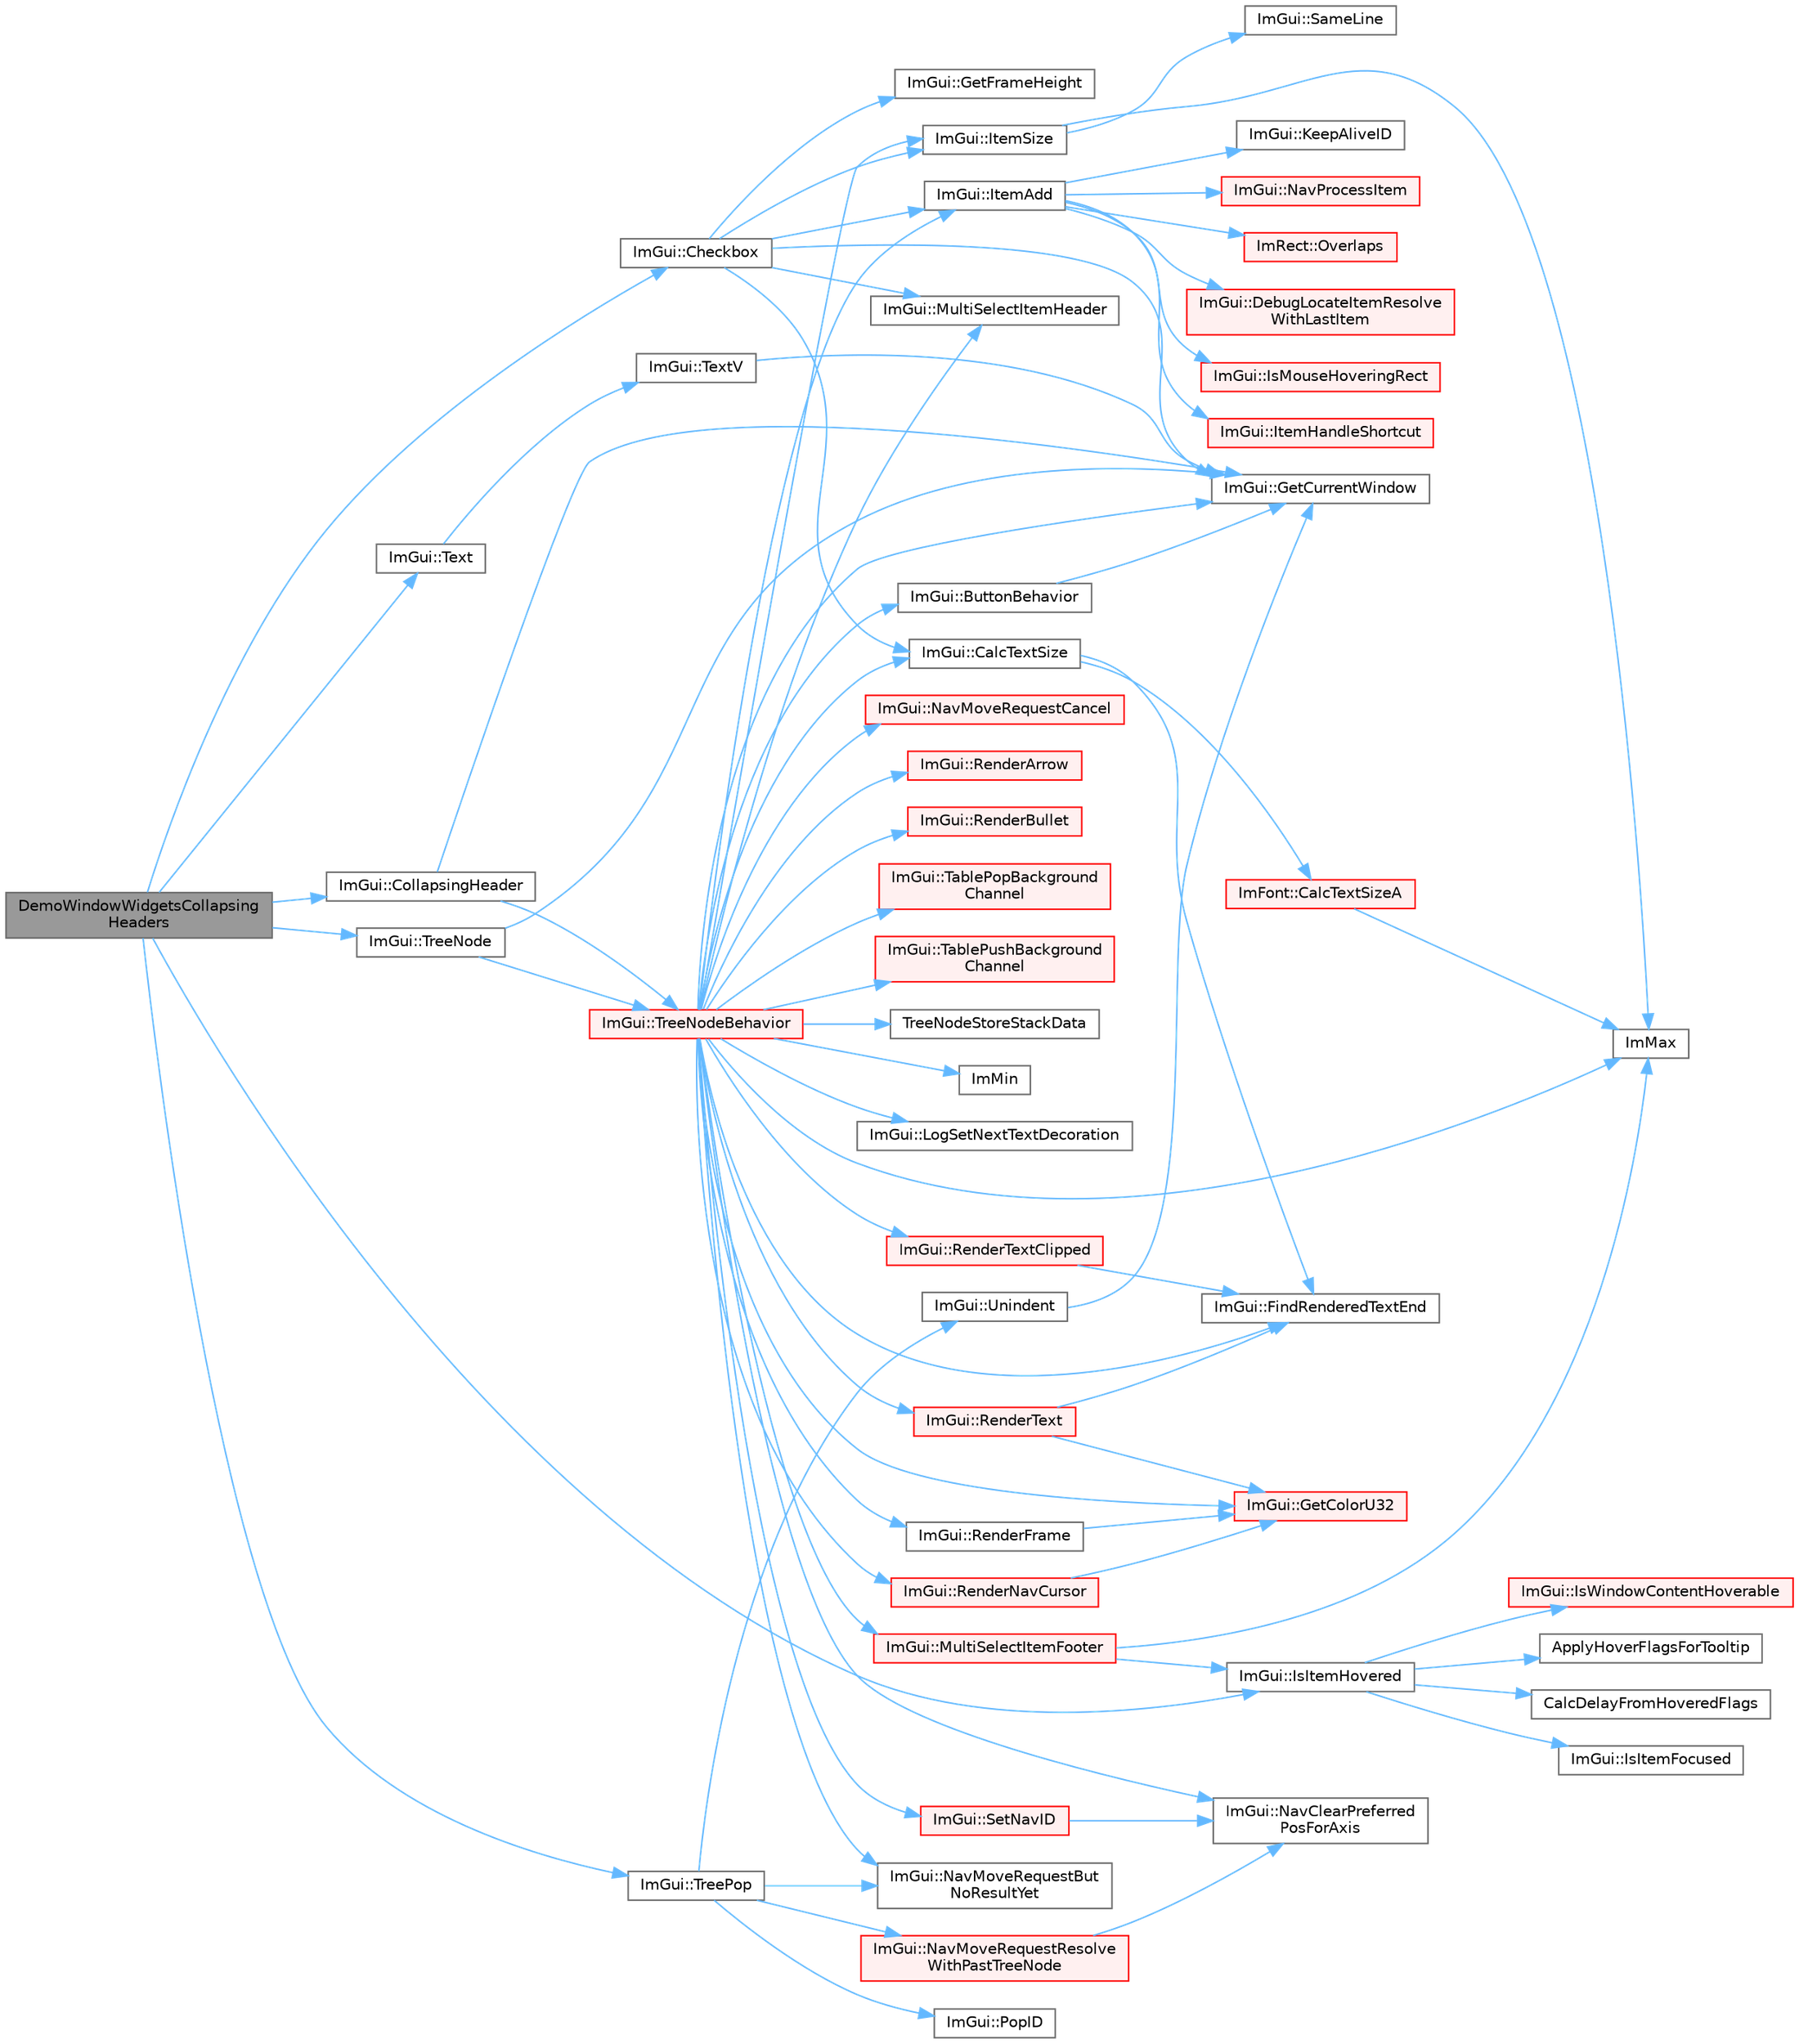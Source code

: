 digraph "DemoWindowWidgetsCollapsingHeaders"
{
 // LATEX_PDF_SIZE
  bgcolor="transparent";
  edge [fontname=Helvetica,fontsize=10,labelfontname=Helvetica,labelfontsize=10];
  node [fontname=Helvetica,fontsize=10,shape=box,height=0.2,width=0.4];
  rankdir="LR";
  Node1 [id="Node000001",label="DemoWindowWidgetsCollapsing\lHeaders",height=0.2,width=0.4,color="gray40", fillcolor="grey60", style="filled", fontcolor="black",tooltip=" "];
  Node1 -> Node2 [id="edge1_Node000001_Node000002",color="steelblue1",style="solid",tooltip=" "];
  Node2 [id="Node000002",label="ImGui::Checkbox",height=0.2,width=0.4,color="grey40", fillcolor="white", style="filled",URL="$namespace_im_gui.html#a57d73c1d0ef807fef734d91024092027",tooltip=" "];
  Node2 -> Node3 [id="edge2_Node000002_Node000003",color="steelblue1",style="solid",tooltip=" "];
  Node3 [id="Node000003",label="ImGui::CalcTextSize",height=0.2,width=0.4,color="grey40", fillcolor="white", style="filled",URL="$namespace_im_gui.html#a848b9db6cc4a186751c0ecebcaadc33b",tooltip=" "];
  Node3 -> Node4 [id="edge3_Node000003_Node000004",color="steelblue1",style="solid",tooltip=" "];
  Node4 [id="Node000004",label="ImFont::CalcTextSizeA",height=0.2,width=0.4,color="red", fillcolor="#FFF0F0", style="filled",URL="$struct_im_font.html#a418146c00c3dee351a411b952cce5175",tooltip=" "];
  Node4 -> Node11 [id="edge4_Node000004_Node000011",color="steelblue1",style="solid",tooltip=" "];
  Node11 [id="Node000011",label="ImMax",height=0.2,width=0.4,color="grey40", fillcolor="white", style="filled",URL="$imgui__internal_8h.html#a7667efd95147d0422f140917c71a9226",tooltip=" "];
  Node3 -> Node12 [id="edge5_Node000003_Node000012",color="steelblue1",style="solid",tooltip=" "];
  Node12 [id="Node000012",label="ImGui::FindRenderedTextEnd",height=0.2,width=0.4,color="grey40", fillcolor="white", style="filled",URL="$namespace_im_gui.html#a7671e1dbc803a31b06081b52a771d83f",tooltip=" "];
  Node2 -> Node13 [id="edge6_Node000002_Node000013",color="steelblue1",style="solid",tooltip=" "];
  Node13 [id="Node000013",label="ImGui::GetCurrentWindow",height=0.2,width=0.4,color="grey40", fillcolor="white", style="filled",URL="$namespace_im_gui.html#ac452417b5004ca16a814a72cff153526",tooltip=" "];
  Node2 -> Node14 [id="edge7_Node000002_Node000014",color="steelblue1",style="solid",tooltip=" "];
  Node14 [id="Node000014",label="ImGui::GetFrameHeight",height=0.2,width=0.4,color="grey40", fillcolor="white", style="filled",URL="$namespace_im_gui.html#ae560f17cf3262017cee888d1eb77f294",tooltip=" "];
  Node2 -> Node15 [id="edge8_Node000002_Node000015",color="steelblue1",style="solid",tooltip=" "];
  Node15 [id="Node000015",label="ImGui::ItemAdd",height=0.2,width=0.4,color="grey40", fillcolor="white", style="filled",URL="$namespace_im_gui.html#a0c2ccafc8d403c02a6590ac21157b9ac",tooltip=" "];
  Node15 -> Node16 [id="edge9_Node000015_Node000016",color="steelblue1",style="solid",tooltip=" "];
  Node16 [id="Node000016",label="ImGui::DebugLocateItemResolve\lWithLastItem",height=0.2,width=0.4,color="red", fillcolor="#FFF0F0", style="filled",URL="$namespace_im_gui.html#ae8ab0d7dfc90af8e82db3ed9e7829219",tooltip=" "];
  Node15 -> Node39 [id="edge10_Node000015_Node000039",color="steelblue1",style="solid",tooltip=" "];
  Node39 [id="Node000039",label="ImGui::IsMouseHoveringRect",height=0.2,width=0.4,color="red", fillcolor="#FFF0F0", style="filled",URL="$namespace_im_gui.html#ae0b8ea0e06c457316d6aed6c5b2a1c25",tooltip=" "];
  Node15 -> Node43 [id="edge11_Node000015_Node000043",color="steelblue1",style="solid",tooltip=" "];
  Node43 [id="Node000043",label="ImGui::ItemHandleShortcut",height=0.2,width=0.4,color="red", fillcolor="#FFF0F0", style="filled",URL="$namespace_im_gui.html#a338deb537666a886cf3ece08c07e9fa9",tooltip=" "];
  Node15 -> Node46 [id="edge12_Node000015_Node000046",color="steelblue1",style="solid",tooltip=" "];
  Node46 [id="Node000046",label="ImGui::KeepAliveID",height=0.2,width=0.4,color="grey40", fillcolor="white", style="filled",URL="$namespace_im_gui.html#a85a245c78a9f7c351636bdad6e60c488",tooltip=" "];
  Node15 -> Node47 [id="edge13_Node000015_Node000047",color="steelblue1",style="solid",tooltip=" "];
  Node47 [id="Node000047",label="ImGui::NavProcessItem",height=0.2,width=0.4,color="red", fillcolor="#FFF0F0", style="filled",URL="$namespace_im_gui.html#aa217c2f0448788f3c064bf828a8f9d8f",tooltip=" "];
  Node15 -> Node69 [id="edge14_Node000015_Node000069",color="steelblue1",style="solid",tooltip=" "];
  Node69 [id="Node000069",label="ImRect::Overlaps",height=0.2,width=0.4,color="red", fillcolor="#FFF0F0", style="filled",URL="$struct_im_rect.html#a0af3bade3781e5e7c6afdf71ccfb0d43",tooltip=" "];
  Node2 -> Node70 [id="edge15_Node000002_Node000070",color="steelblue1",style="solid",tooltip=" "];
  Node70 [id="Node000070",label="ImGui::ItemSize",height=0.2,width=0.4,color="grey40", fillcolor="white", style="filled",URL="$namespace_im_gui.html#a4b5818a652d943ea54e0cec9fb3943d7",tooltip=" "];
  Node70 -> Node11 [id="edge16_Node000070_Node000011",color="steelblue1",style="solid",tooltip=" "];
  Node70 -> Node71 [id="edge17_Node000070_Node000071",color="steelblue1",style="solid",tooltip=" "];
  Node71 [id="Node000071",label="ImGui::SameLine",height=0.2,width=0.4,color="grey40", fillcolor="white", style="filled",URL="$namespace_im_gui.html#addd433eb3aae59119e341e80db474f66",tooltip=" "];
  Node2 -> Node72 [id="edge18_Node000002_Node000072",color="steelblue1",style="solid",tooltip=" "];
  Node72 [id="Node000072",label="ImGui::MultiSelectItemHeader",height=0.2,width=0.4,color="grey40", fillcolor="white", style="filled",URL="$namespace_im_gui.html#a42a98da805c3612b26b829e0567fdc0f",tooltip=" "];
  Node1 -> Node73 [id="edge19_Node000001_Node000073",color="steelblue1",style="solid",tooltip=" "];
  Node73 [id="Node000073",label="ImGui::CollapsingHeader",height=0.2,width=0.4,color="grey40", fillcolor="white", style="filled",URL="$namespace_im_gui.html#ab52f9e08698c9d64abb05b98f5355146",tooltip=" "];
  Node73 -> Node13 [id="edge20_Node000073_Node000013",color="steelblue1",style="solid",tooltip=" "];
  Node73 -> Node74 [id="edge21_Node000073_Node000074",color="steelblue1",style="solid",tooltip=" "];
  Node74 [id="Node000074",label="ImGui::TreeNodeBehavior",height=0.2,width=0.4,color="red", fillcolor="#FFF0F0", style="filled",URL="$namespace_im_gui.html#a918eabf70d288e93b2519ee1eac2c0b4",tooltip=" "];
  Node74 -> Node75 [id="edge22_Node000074_Node000075",color="steelblue1",style="solid",tooltip=" "];
  Node75 [id="Node000075",label="ImGui::ButtonBehavior",height=0.2,width=0.4,color="grey40", fillcolor="white", style="filled",URL="$namespace_im_gui.html#a65a4f18b1bc8ce0f351687922089f374",tooltip=" "];
  Node75 -> Node13 [id="edge23_Node000075_Node000013",color="steelblue1",style="solid",tooltip=" "];
  Node74 -> Node3 [id="edge24_Node000074_Node000003",color="steelblue1",style="solid",tooltip=" "];
  Node74 -> Node12 [id="edge25_Node000074_Node000012",color="steelblue1",style="solid",tooltip=" "];
  Node74 -> Node76 [id="edge26_Node000074_Node000076",color="steelblue1",style="solid",tooltip=" "];
  Node76 [id="Node000076",label="ImGui::GetColorU32",height=0.2,width=0.4,color="red", fillcolor="#FFF0F0", style="filled",URL="$namespace_im_gui.html#a0de2d9bd347d9866511eb8d014e62556",tooltip=" "];
  Node74 -> Node13 [id="edge27_Node000074_Node000013",color="steelblue1",style="solid",tooltip=" "];
  Node74 -> Node11 [id="edge28_Node000074_Node000011",color="steelblue1",style="solid",tooltip=" "];
  Node74 -> Node10 [id="edge29_Node000074_Node000010",color="steelblue1",style="solid",tooltip=" "];
  Node10 [id="Node000010",label="ImMin",height=0.2,width=0.4,color="grey40", fillcolor="white", style="filled",URL="$imgui__internal_8h.html#a7f9d7828066a9d61b5630adcdf4655d3",tooltip=" "];
  Node74 -> Node15 [id="edge30_Node000074_Node000015",color="steelblue1",style="solid",tooltip=" "];
  Node74 -> Node70 [id="edge31_Node000074_Node000070",color="steelblue1",style="solid",tooltip=" "];
  Node74 -> Node78 [id="edge32_Node000074_Node000078",color="steelblue1",style="solid",tooltip=" "];
  Node78 [id="Node000078",label="ImGui::LogSetNextTextDecoration",height=0.2,width=0.4,color="grey40", fillcolor="white", style="filled",URL="$namespace_im_gui.html#a66bc1e61bff5f2170bcd2d7d071eaa22",tooltip=" "];
  Node74 -> Node79 [id="edge33_Node000074_Node000079",color="steelblue1",style="solid",tooltip=" "];
  Node79 [id="Node000079",label="ImGui::MultiSelectItemFooter",height=0.2,width=0.4,color="red", fillcolor="#FFF0F0", style="filled",URL="$namespace_im_gui.html#a69762bfb0eaf3daa730895737bce05e5",tooltip=" "];
  Node79 -> Node11 [id="edge34_Node000079_Node000011",color="steelblue1",style="solid",tooltip=" "];
  Node79 -> Node86 [id="edge35_Node000079_Node000086",color="steelblue1",style="solid",tooltip=" "];
  Node86 [id="Node000086",label="ImGui::IsItemHovered",height=0.2,width=0.4,color="grey40", fillcolor="white", style="filled",URL="$namespace_im_gui.html#ac9a400eff3a9561d95e80486c52a660b",tooltip=" "];
  Node86 -> Node87 [id="edge36_Node000086_Node000087",color="steelblue1",style="solid",tooltip=" "];
  Node87 [id="Node000087",label="ApplyHoverFlagsForTooltip",height=0.2,width=0.4,color="grey40", fillcolor="white", style="filled",URL="$imgui_8cpp.html#a989cfbd85e6f3d725efd883c4275872e",tooltip=" "];
  Node86 -> Node88 [id="edge37_Node000086_Node000088",color="steelblue1",style="solid",tooltip=" "];
  Node88 [id="Node000088",label="CalcDelayFromHoveredFlags",height=0.2,width=0.4,color="grey40", fillcolor="white", style="filled",URL="$imgui_8cpp.html#a486a2f0ac6b8bc3c18f14d08b3c808d6",tooltip=" "];
  Node86 -> Node89 [id="edge38_Node000086_Node000089",color="steelblue1",style="solid",tooltip=" "];
  Node89 [id="Node000089",label="ImGui::IsItemFocused",height=0.2,width=0.4,color="grey40", fillcolor="white", style="filled",URL="$namespace_im_gui.html#add3290865a67327258c3a32b695adb28",tooltip=" "];
  Node86 -> Node90 [id="edge39_Node000086_Node000090",color="steelblue1",style="solid",tooltip=" "];
  Node90 [id="Node000090",label="ImGui::IsWindowContentHoverable",height=0.2,width=0.4,color="red", fillcolor="#FFF0F0", style="filled",URL="$namespace_im_gui.html#ab3095c274afa3c3d73e1d5cae190f469",tooltip=" "];
  Node74 -> Node72 [id="edge40_Node000074_Node000072",color="steelblue1",style="solid",tooltip=" "];
  Node74 -> Node100 [id="edge41_Node000074_Node000100",color="steelblue1",style="solid",tooltip=" "];
  Node100 [id="Node000100",label="ImGui::NavClearPreferred\lPosForAxis",height=0.2,width=0.4,color="grey40", fillcolor="white", style="filled",URL="$namespace_im_gui.html#a16348f6e2db5310142fff74eeb315929",tooltip=" "];
  Node74 -> Node101 [id="edge42_Node000074_Node000101",color="steelblue1",style="solid",tooltip=" "];
  Node101 [id="Node000101",label="ImGui::NavMoveRequestBut\lNoResultYet",height=0.2,width=0.4,color="grey40", fillcolor="white", style="filled",URL="$namespace_im_gui.html#a3fab98556d11690efd4f7f2fde94968e",tooltip=" "];
  Node74 -> Node102 [id="edge43_Node000074_Node000102",color="steelblue1",style="solid",tooltip=" "];
  Node102 [id="Node000102",label="ImGui::NavMoveRequestCancel",height=0.2,width=0.4,color="red", fillcolor="#FFF0F0", style="filled",URL="$namespace_im_gui.html#a43326bb080d9fa80327ed81d864d8b8d",tooltip=" "];
  Node74 -> Node103 [id="edge44_Node000074_Node000103",color="steelblue1",style="solid",tooltip=" "];
  Node103 [id="Node000103",label="ImGui::RenderArrow",height=0.2,width=0.4,color="red", fillcolor="#FFF0F0", style="filled",URL="$namespace_im_gui.html#a7ec12551caa737505087c80e38b94937",tooltip=" "];
  Node74 -> Node105 [id="edge45_Node000074_Node000105",color="steelblue1",style="solid",tooltip=" "];
  Node105 [id="Node000105",label="ImGui::RenderBullet",height=0.2,width=0.4,color="red", fillcolor="#FFF0F0", style="filled",URL="$namespace_im_gui.html#a46189f75b2e25d595f1e71060d2a2633",tooltip=" "];
  Node74 -> Node110 [id="edge46_Node000074_Node000110",color="steelblue1",style="solid",tooltip=" "];
  Node110 [id="Node000110",label="ImGui::RenderFrame",height=0.2,width=0.4,color="grey40", fillcolor="white", style="filled",URL="$namespace_im_gui.html#a6eb97ff501764c37df4ffd99ebadeba7",tooltip=" "];
  Node110 -> Node76 [id="edge47_Node000110_Node000076",color="steelblue1",style="solid",tooltip=" "];
  Node74 -> Node111 [id="edge48_Node000074_Node000111",color="steelblue1",style="solid",tooltip=" "];
  Node111 [id="Node000111",label="ImGui::RenderNavCursor",height=0.2,width=0.4,color="red", fillcolor="#FFF0F0", style="filled",URL="$namespace_im_gui.html#a2722dcfe26c7f6e8cd522102ef5b7df2",tooltip=" "];
  Node111 -> Node76 [id="edge49_Node000111_Node000076",color="steelblue1",style="solid",tooltip=" "];
  Node74 -> Node113 [id="edge50_Node000074_Node000113",color="steelblue1",style="solid",tooltip=" "];
  Node113 [id="Node000113",label="ImGui::RenderText",height=0.2,width=0.4,color="red", fillcolor="#FFF0F0", style="filled",URL="$namespace_im_gui.html#a9971ce57f2a288ac3a12df886c5550d1",tooltip=" "];
  Node113 -> Node12 [id="edge51_Node000113_Node000012",color="steelblue1",style="solid",tooltip=" "];
  Node113 -> Node76 [id="edge52_Node000113_Node000076",color="steelblue1",style="solid",tooltip=" "];
  Node74 -> Node119 [id="edge53_Node000074_Node000119",color="steelblue1",style="solid",tooltip=" "];
  Node119 [id="Node000119",label="ImGui::RenderTextClipped",height=0.2,width=0.4,color="red", fillcolor="#FFF0F0", style="filled",URL="$namespace_im_gui.html#ab362eafae794c7364a6b96ea06f38eb9",tooltip=" "];
  Node119 -> Node12 [id="edge54_Node000119_Node000012",color="steelblue1",style="solid",tooltip=" "];
  Node74 -> Node121 [id="edge55_Node000074_Node000121",color="steelblue1",style="solid",tooltip=" "];
  Node121 [id="Node000121",label="ImGui::SetNavID",height=0.2,width=0.4,color="red", fillcolor="#FFF0F0", style="filled",URL="$namespace_im_gui.html#a101d94ec7f8e0a219bbaee58558316eb",tooltip=" "];
  Node121 -> Node100 [id="edge56_Node000121_Node000100",color="steelblue1",style="solid",tooltip=" "];
  Node74 -> Node122 [id="edge57_Node000074_Node000122",color="steelblue1",style="solid",tooltip=" "];
  Node122 [id="Node000122",label="ImGui::TablePopBackground\lChannel",height=0.2,width=0.4,color="red", fillcolor="#FFF0F0", style="filled",URL="$namespace_im_gui.html#a4fe11c430ad1b6597d4ffbde7cdf257e",tooltip=" "];
  Node74 -> Node126 [id="edge58_Node000074_Node000126",color="steelblue1",style="solid",tooltip=" "];
  Node126 [id="Node000126",label="ImGui::TablePushBackground\lChannel",height=0.2,width=0.4,color="red", fillcolor="#FFF0F0", style="filled",URL="$namespace_im_gui.html#a6b6e0c511477248e9dd485c359f52eeb",tooltip=" "];
  Node74 -> Node127 [id="edge59_Node000074_Node000127",color="steelblue1",style="solid",tooltip=" "];
  Node127 [id="Node000127",label="TreeNodeStoreStackData",height=0.2,width=0.4,color="grey40", fillcolor="white", style="filled",URL="$imgui__widgets_8cpp.html#a44b00ed4cdc8eace1029e054996d9d28",tooltip=" "];
  Node1 -> Node86 [id="edge60_Node000001_Node000086",color="steelblue1",style="solid",tooltip=" "];
  Node1 -> Node137 [id="edge61_Node000001_Node000137",color="steelblue1",style="solid",tooltip=" "];
  Node137 [id="Node000137",label="ImGui::Text",height=0.2,width=0.4,color="grey40", fillcolor="white", style="filled",URL="$namespace_im_gui.html#a9e7b83611fe441d54fad2effb4bf4965",tooltip=" "];
  Node137 -> Node138 [id="edge62_Node000137_Node000138",color="steelblue1",style="solid",tooltip=" "];
  Node138 [id="Node000138",label="ImGui::TextV",height=0.2,width=0.4,color="grey40", fillcolor="white", style="filled",URL="$namespace_im_gui.html#a10a0d6362178c2f743092f21e1b6cd20",tooltip=" "];
  Node138 -> Node13 [id="edge63_Node000138_Node000013",color="steelblue1",style="solid",tooltip=" "];
  Node1 -> Node139 [id="edge64_Node000001_Node000139",color="steelblue1",style="solid",tooltip=" "];
  Node139 [id="Node000139",label="ImGui::TreeNode",height=0.2,width=0.4,color="grey40", fillcolor="white", style="filled",URL="$namespace_im_gui.html#a4dff507ce8bbe0da9556bb50b1e60d7f",tooltip=" "];
  Node139 -> Node13 [id="edge65_Node000139_Node000013",color="steelblue1",style="solid",tooltip=" "];
  Node139 -> Node74 [id="edge66_Node000139_Node000074",color="steelblue1",style="solid",tooltip=" "];
  Node1 -> Node140 [id="edge67_Node000001_Node000140",color="steelblue1",style="solid",tooltip=" "];
  Node140 [id="Node000140",label="ImGui::TreePop",height=0.2,width=0.4,color="grey40", fillcolor="white", style="filled",URL="$namespace_im_gui.html#a41ecf265e5f678c78fc9c30b3cf2077f",tooltip=" "];
  Node140 -> Node101 [id="edge68_Node000140_Node000101",color="steelblue1",style="solid",tooltip=" "];
  Node140 -> Node141 [id="edge69_Node000140_Node000141",color="steelblue1",style="solid",tooltip=" "];
  Node141 [id="Node000141",label="ImGui::NavMoveRequestResolve\lWithPastTreeNode",height=0.2,width=0.4,color="red", fillcolor="#FFF0F0", style="filled",URL="$namespace_im_gui.html#a626a63937b3f661fc089c4989176cb90",tooltip=" "];
  Node141 -> Node100 [id="edge70_Node000141_Node000100",color="steelblue1",style="solid",tooltip=" "];
  Node140 -> Node142 [id="edge71_Node000140_Node000142",color="steelblue1",style="solid",tooltip=" "];
  Node142 [id="Node000142",label="ImGui::PopID",height=0.2,width=0.4,color="grey40", fillcolor="white", style="filled",URL="$namespace_im_gui.html#aba0b2d8f890a5d435ae43d0c4a2d4dd1",tooltip=" "];
  Node140 -> Node143 [id="edge72_Node000140_Node000143",color="steelblue1",style="solid",tooltip=" "];
  Node143 [id="Node000143",label="ImGui::Unindent",height=0.2,width=0.4,color="grey40", fillcolor="white", style="filled",URL="$namespace_im_gui.html#ad577d36753634c9bbdc3750b0e5217f5",tooltip=" "];
  Node143 -> Node13 [id="edge73_Node000143_Node000013",color="steelblue1",style="solid",tooltip=" "];
}
